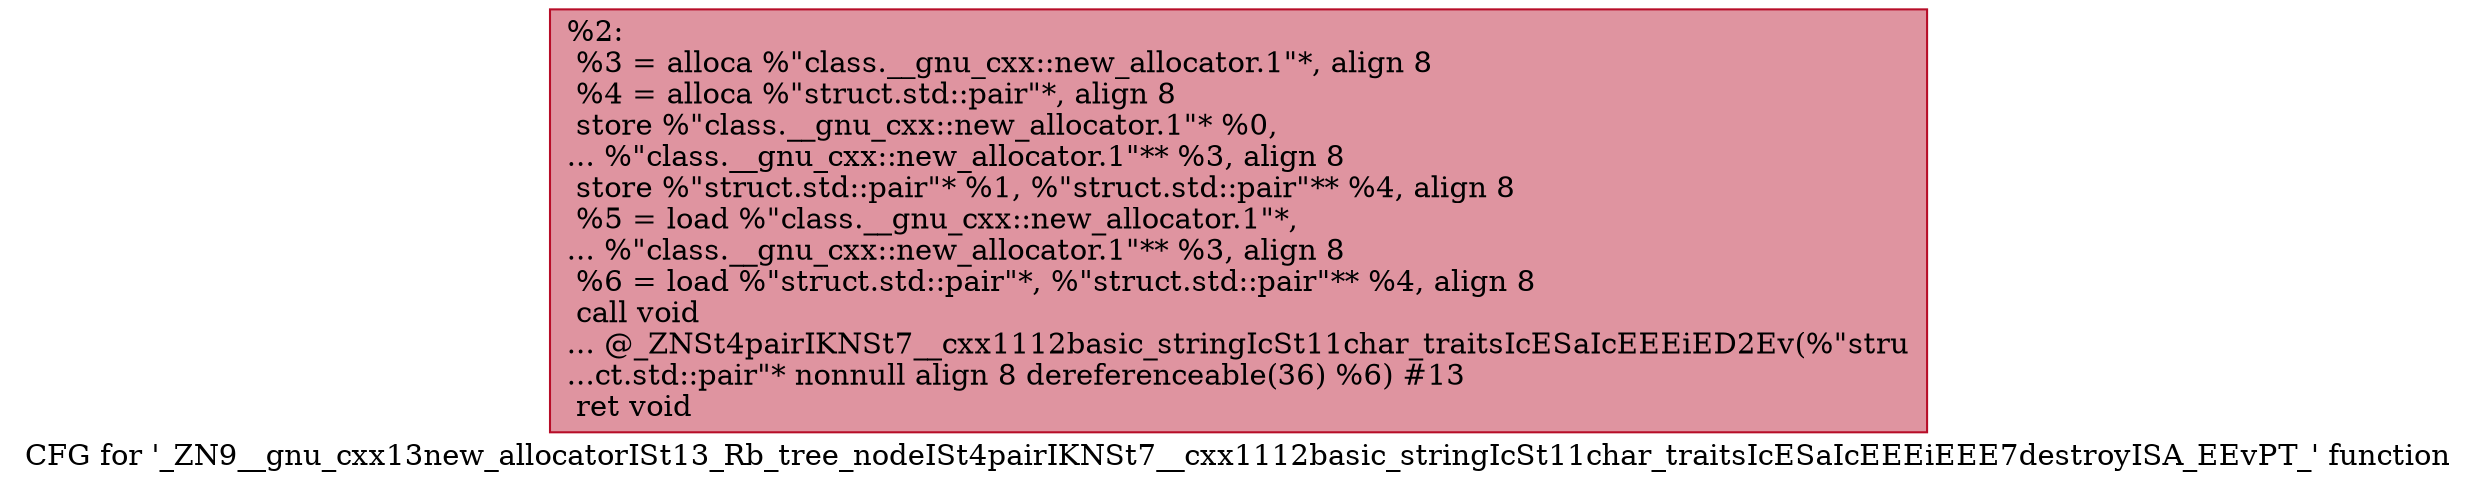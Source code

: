digraph "CFG for '_ZN9__gnu_cxx13new_allocatorISt13_Rb_tree_nodeISt4pairIKNSt7__cxx1112basic_stringIcSt11char_traitsIcESaIcEEEiEEE7destroyISA_EEvPT_' function" {
	label="CFG for '_ZN9__gnu_cxx13new_allocatorISt13_Rb_tree_nodeISt4pairIKNSt7__cxx1112basic_stringIcSt11char_traitsIcESaIcEEEiEEE7destroyISA_EEvPT_' function";

	Node0x55a8467d9ed0 [shape=record,color="#b70d28ff", style=filled, fillcolor="#b70d2870",label="{%2:\l  %3 = alloca %\"class.__gnu_cxx::new_allocator.1\"*, align 8\l  %4 = alloca %\"struct.std::pair\"*, align 8\l  store %\"class.__gnu_cxx::new_allocator.1\"* %0,\l... %\"class.__gnu_cxx::new_allocator.1\"** %3, align 8\l  store %\"struct.std::pair\"* %1, %\"struct.std::pair\"** %4, align 8\l  %5 = load %\"class.__gnu_cxx::new_allocator.1\"*,\l... %\"class.__gnu_cxx::new_allocator.1\"** %3, align 8\l  %6 = load %\"struct.std::pair\"*, %\"struct.std::pair\"** %4, align 8\l  call void\l... @_ZNSt4pairIKNSt7__cxx1112basic_stringIcSt11char_traitsIcESaIcEEEiED2Ev(%\"stru\l...ct.std::pair\"* nonnull align 8 dereferenceable(36) %6) #13\l  ret void\l}"];
}
